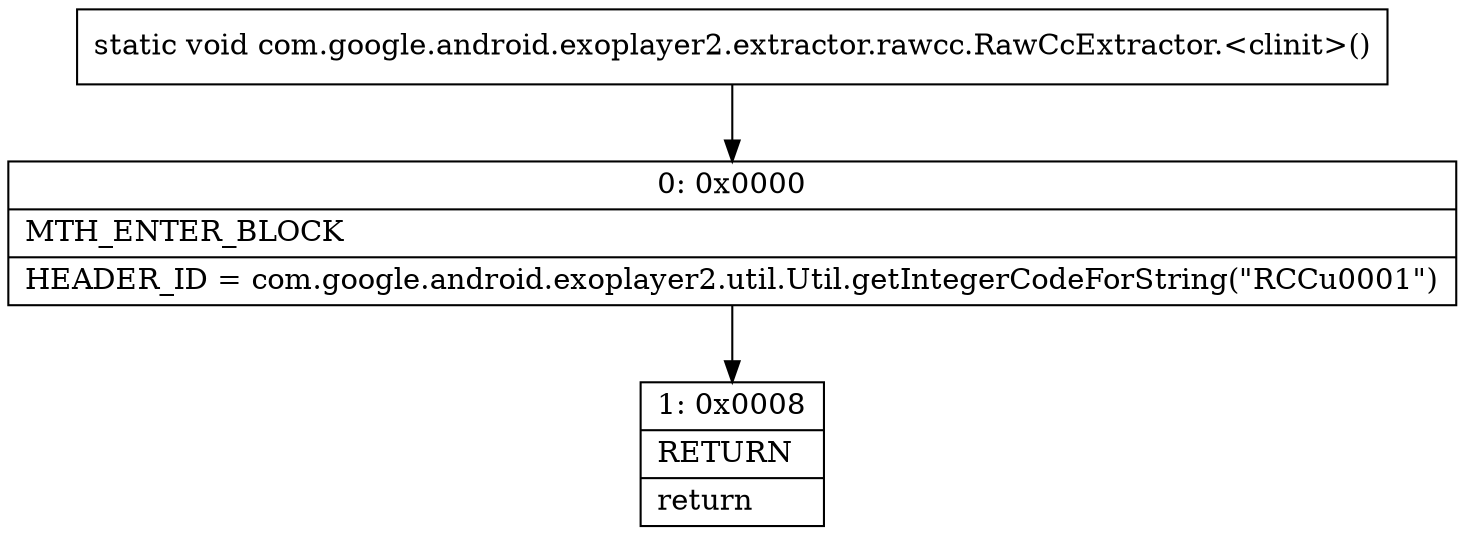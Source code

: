 digraph "CFG forcom.google.android.exoplayer2.extractor.rawcc.RawCcExtractor.\<clinit\>()V" {
Node_0 [shape=record,label="{0\:\ 0x0000|MTH_ENTER_BLOCK\l|HEADER_ID = com.google.android.exoplayer2.util.Util.getIntegerCodeForString(\"RCCu0001\")\l}"];
Node_1 [shape=record,label="{1\:\ 0x0008|RETURN\l|return\l}"];
MethodNode[shape=record,label="{static void com.google.android.exoplayer2.extractor.rawcc.RawCcExtractor.\<clinit\>() }"];
MethodNode -> Node_0;
Node_0 -> Node_1;
}

